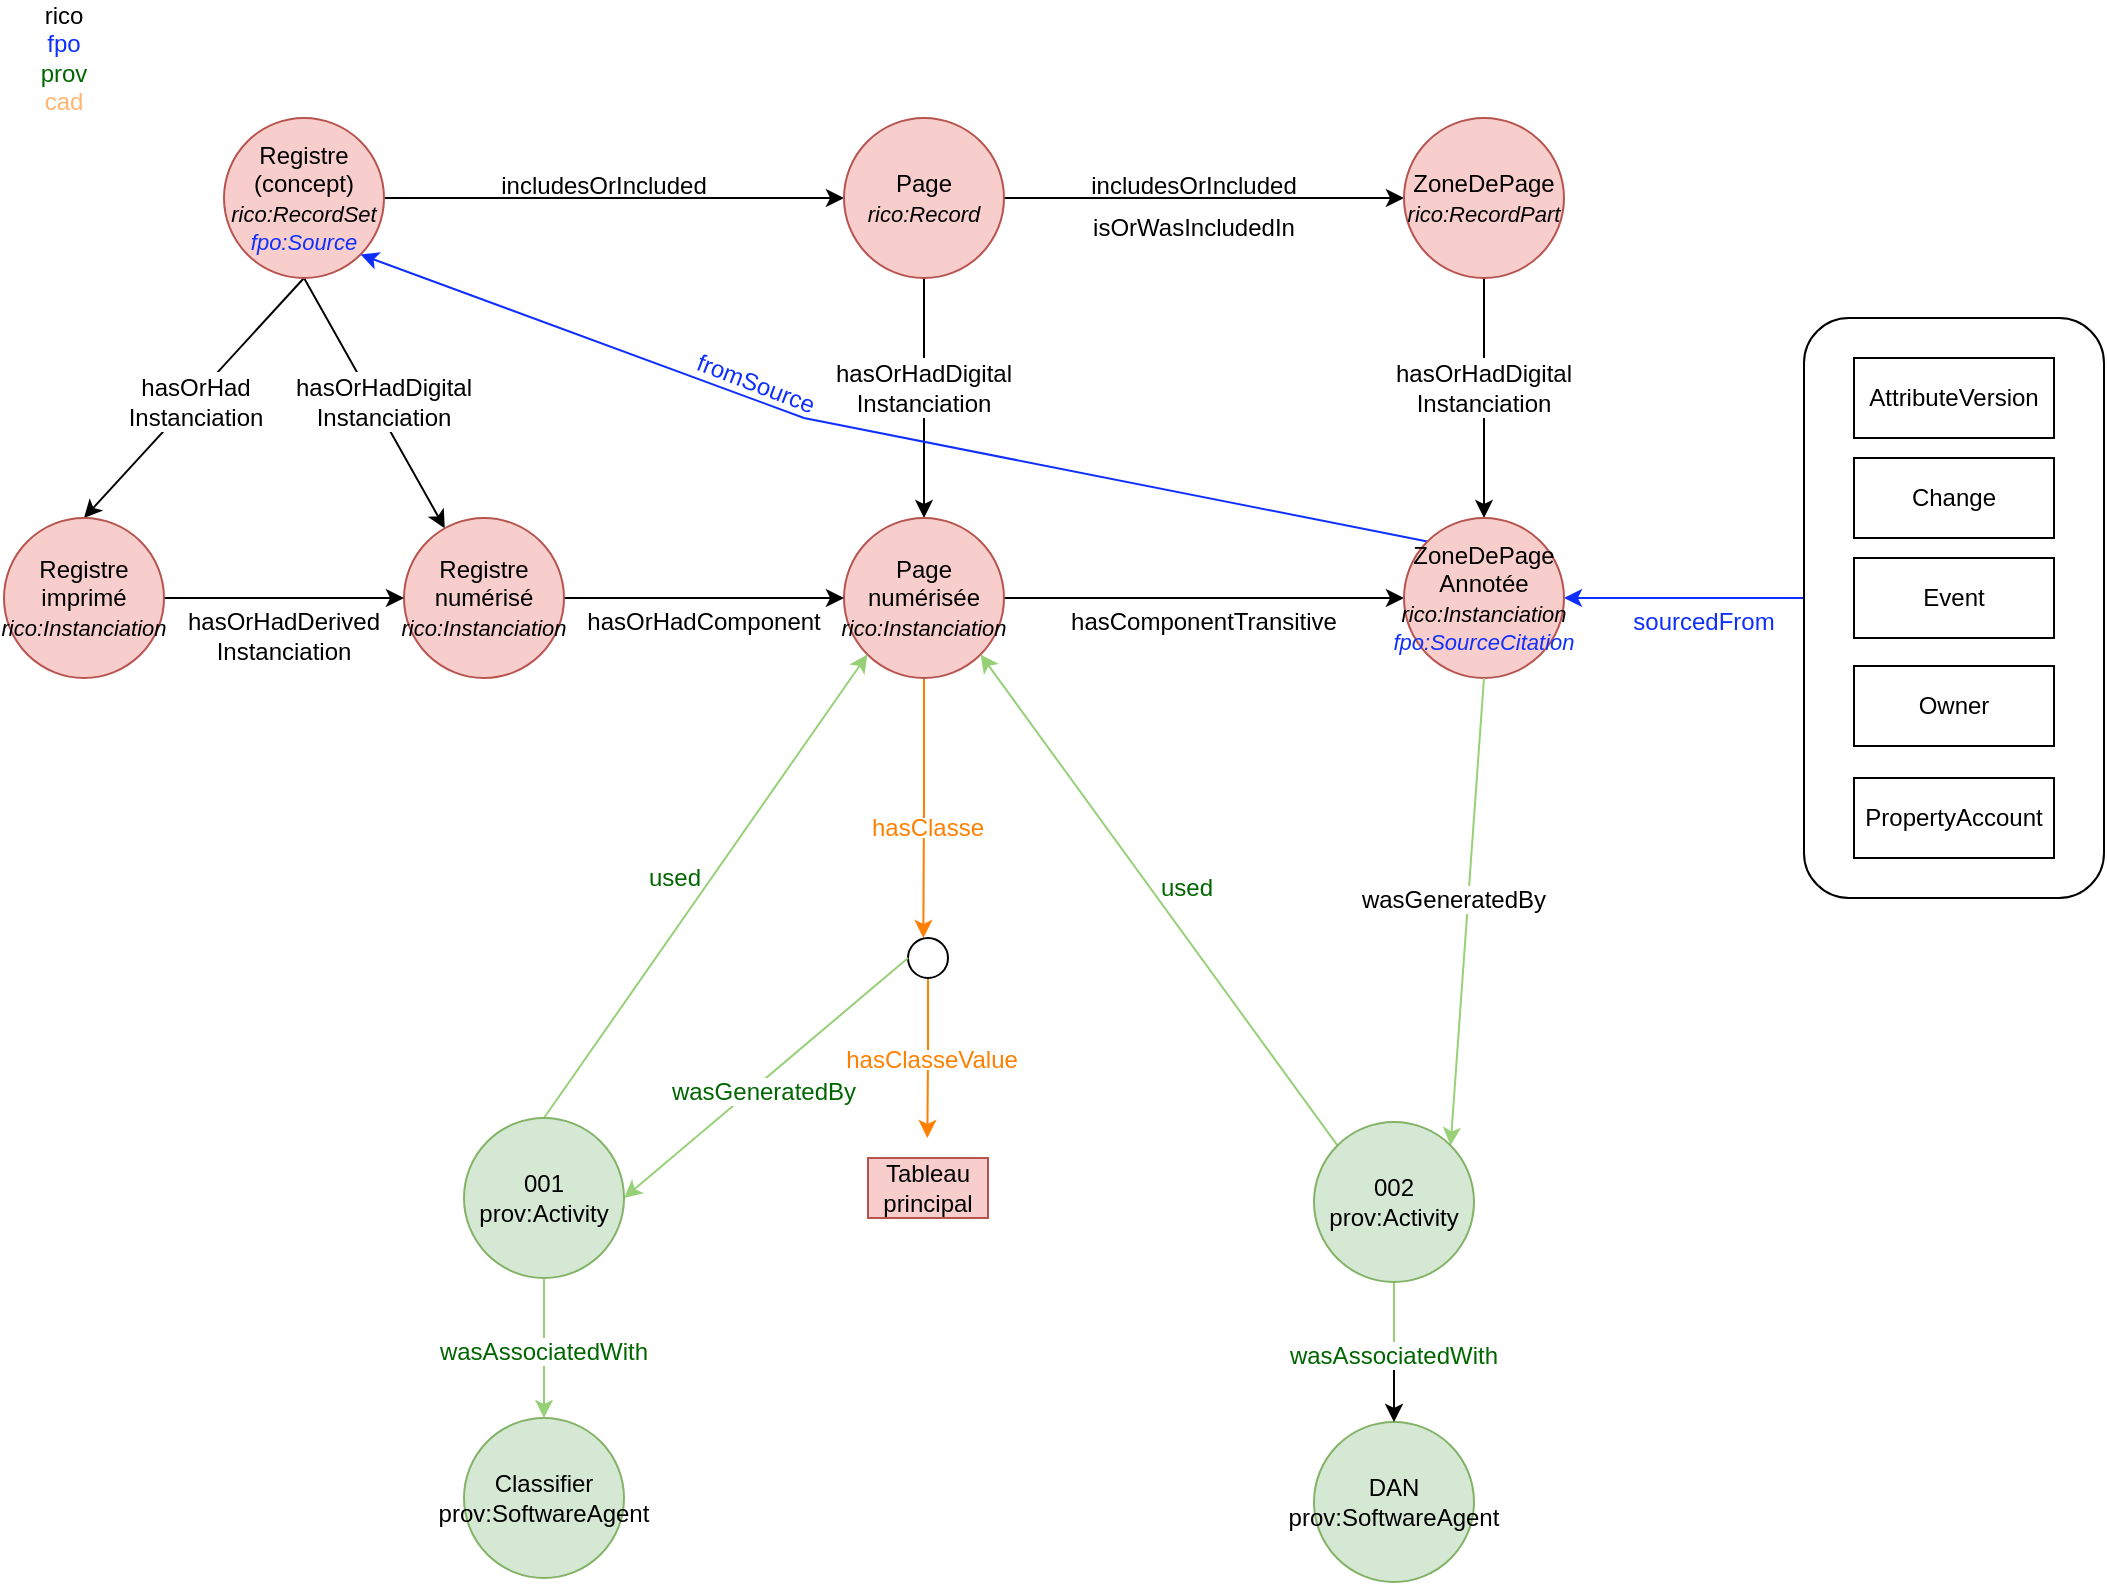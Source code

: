 <mxfile version="21.1.2" type="device">
  <diagram name="Sources" id="s2nmf4Mod1zDZZn8wUOS">
    <mxGraphModel dx="1434" dy="878" grid="1" gridSize="10" guides="1" tooltips="1" connect="1" arrows="1" fold="1" page="1" pageScale="1" pageWidth="1169" pageHeight="827" math="0" shadow="0">
      <root>
        <mxCell id="0" />
        <mxCell id="1" parent="0" />
        <mxCell id="Uy5Ihvl3MFVwlIPFFBro-9" style="rounded=0;orthogonalLoop=1;jettySize=auto;html=1;exitX=0.5;exitY=1;exitDx=0;exitDy=0;entryX=0.5;entryY=0;entryDx=0;entryDy=0;" parent="1" source="Uy5Ihvl3MFVwlIPFFBro-1" target="Uy5Ihvl3MFVwlIPFFBro-8" edge="1">
          <mxGeometry relative="1" as="geometry" />
        </mxCell>
        <mxCell id="Uy5Ihvl3MFVwlIPFFBro-10" style="rounded=0;orthogonalLoop=1;jettySize=auto;html=1;exitX=0.5;exitY=1;exitDx=0;exitDy=0;" parent="1" source="Uy5Ihvl3MFVwlIPFFBro-1" target="Uy5Ihvl3MFVwlIPFFBro-7" edge="1">
          <mxGeometry relative="1" as="geometry" />
        </mxCell>
        <mxCell id="Uy5Ihvl3MFVwlIPFFBro-12" style="edgeStyle=orthogonalEdgeStyle;rounded=0;orthogonalLoop=1;jettySize=auto;html=1;exitX=1;exitY=0.5;exitDx=0;exitDy=0;entryX=0;entryY=0.5;entryDx=0;entryDy=0;" parent="1" source="Uy5Ihvl3MFVwlIPFFBro-1" target="Uy5Ihvl3MFVwlIPFFBro-2" edge="1">
          <mxGeometry relative="1" as="geometry" />
        </mxCell>
        <mxCell id="Uy5Ihvl3MFVwlIPFFBro-1" value="Registre (concept)&lt;br&gt;&lt;font style=&quot;font-size: 11px;&quot;&gt;&lt;i&gt;rico:RecordSet&lt;/i&gt;&lt;br&gt;&lt;i&gt;&lt;font color=&quot;#0f2fff&quot;&gt;fpo:Source&lt;/font&gt;&lt;/i&gt;&lt;br&gt;&lt;/font&gt;" style="ellipse;whiteSpace=wrap;html=1;aspect=fixed;fillColor=#f8cecc;strokeColor=#b85450;" parent="1" vertex="1">
          <mxGeometry x="130" y="80" width="80" height="80" as="geometry" />
        </mxCell>
        <mxCell id="Uy5Ihvl3MFVwlIPFFBro-14" style="edgeStyle=orthogonalEdgeStyle;rounded=0;orthogonalLoop=1;jettySize=auto;html=1;exitX=1;exitY=0.5;exitDx=0;exitDy=0;entryX=0;entryY=0.5;entryDx=0;entryDy=0;" parent="1" source="Uy5Ihvl3MFVwlIPFFBro-2" target="Uy5Ihvl3MFVwlIPFFBro-3" edge="1">
          <mxGeometry relative="1" as="geometry" />
        </mxCell>
        <mxCell id="Uy5Ihvl3MFVwlIPFFBro-17" style="edgeStyle=orthogonalEdgeStyle;rounded=0;orthogonalLoop=1;jettySize=auto;html=1;exitX=0.5;exitY=1;exitDx=0;exitDy=0;entryX=0.5;entryY=0;entryDx=0;entryDy=0;" parent="1" source="Uy5Ihvl3MFVwlIPFFBro-2" target="Uy5Ihvl3MFVwlIPFFBro-4" edge="1">
          <mxGeometry relative="1" as="geometry" />
        </mxCell>
        <mxCell id="Uy5Ihvl3MFVwlIPFFBro-2" value="Page&lt;br&gt;&lt;i&gt;&lt;font style=&quot;font-size: 11px;&quot;&gt;rico:Record&lt;/font&gt;&lt;/i&gt;" style="ellipse;whiteSpace=wrap;html=1;aspect=fixed;fillColor=#f8cecc;strokeColor=#b85450;" parent="1" vertex="1">
          <mxGeometry x="440" y="80" width="80" height="80" as="geometry" />
        </mxCell>
        <mxCell id="Uy5Ihvl3MFVwlIPFFBro-16" style="edgeStyle=orthogonalEdgeStyle;rounded=0;orthogonalLoop=1;jettySize=auto;html=1;exitX=0.5;exitY=1;exitDx=0;exitDy=0;" parent="1" source="Uy5Ihvl3MFVwlIPFFBro-3" target="Uy5Ihvl3MFVwlIPFFBro-6" edge="1">
          <mxGeometry relative="1" as="geometry" />
        </mxCell>
        <mxCell id="Uy5Ihvl3MFVwlIPFFBro-3" value="ZoneDePage&lt;br&gt;&lt;i&gt;&lt;font style=&quot;font-size: 11px;&quot;&gt;rico:RecordPart&lt;/font&gt;&lt;/i&gt;" style="ellipse;whiteSpace=wrap;html=1;aspect=fixed;fillColor=#f8cecc;strokeColor=#b85450;" parent="1" vertex="1">
          <mxGeometry x="720" y="80" width="80" height="80" as="geometry" />
        </mxCell>
        <mxCell id="Uy5Ihvl3MFVwlIPFFBro-15" style="edgeStyle=orthogonalEdgeStyle;rounded=0;orthogonalLoop=1;jettySize=auto;html=1;exitX=1;exitY=0.5;exitDx=0;exitDy=0;entryX=0;entryY=0.5;entryDx=0;entryDy=0;" parent="1" source="Uy5Ihvl3MFVwlIPFFBro-4" target="Uy5Ihvl3MFVwlIPFFBro-6" edge="1">
          <mxGeometry relative="1" as="geometry">
            <mxPoint x="530" y="320" as="targetPoint" />
          </mxGeometry>
        </mxCell>
        <mxCell id="Uy5Ihvl3MFVwlIPFFBro-41" style="edgeStyle=orthogonalEdgeStyle;rounded=0;orthogonalLoop=1;jettySize=auto;html=1;exitX=0.5;exitY=1;exitDx=0;exitDy=0;strokeColor=#FF8000;" parent="1" source="Uy5Ihvl3MFVwlIPFFBro-4" edge="1">
          <mxGeometry relative="1" as="geometry">
            <mxPoint x="479.667" y="490" as="targetPoint" />
          </mxGeometry>
        </mxCell>
        <mxCell id="Uy5Ihvl3MFVwlIPFFBro-4" value="Page numérisée&lt;br&gt;&lt;i&gt;&lt;font style=&quot;font-size: 11px;&quot;&gt;rico:Instanciation&lt;/font&gt;&lt;/i&gt;" style="ellipse;whiteSpace=wrap;html=1;aspect=fixed;fillColor=#f8cecc;strokeColor=#b85450;" parent="1" vertex="1">
          <mxGeometry x="440" y="280" width="80" height="80" as="geometry" />
        </mxCell>
        <mxCell id="Uy5Ihvl3MFVwlIPFFBro-30" style="rounded=0;orthogonalLoop=1;jettySize=auto;html=1;exitX=0;exitY=0;exitDx=0;exitDy=0;entryX=1;entryY=1;entryDx=0;entryDy=0;strokeColor=#0F2FFF;" parent="1" source="Uy5Ihvl3MFVwlIPFFBro-6" target="Uy5Ihvl3MFVwlIPFFBro-1" edge="1">
          <mxGeometry relative="1" as="geometry">
            <Array as="points">
              <mxPoint x="420" y="230" />
            </Array>
          </mxGeometry>
        </mxCell>
        <mxCell id="Uy5Ihvl3MFVwlIPFFBro-33" style="edgeStyle=orthogonalEdgeStyle;rounded=0;orthogonalLoop=1;jettySize=auto;html=1;exitX=1;exitY=0.5;exitDx=0;exitDy=0;startArrow=classic;startFill=1;endArrow=none;endFill=0;strokeColor=#0F2FFF;" parent="1" source="Uy5Ihvl3MFVwlIPFFBro-6" edge="1">
          <mxGeometry relative="1" as="geometry">
            <mxPoint x="920" y="320" as="targetPoint" />
          </mxGeometry>
        </mxCell>
        <mxCell id="Uy5Ihvl3MFVwlIPFFBro-6" value="ZoneDePage&lt;br&gt;Annotée&lt;br&gt;&lt;i&gt;&lt;font style=&quot;font-size: 11px;&quot;&gt;rico:Instanciation&lt;br&gt;&lt;font color=&quot;#0f2fff&quot;&gt;fpo:SourceCitation&lt;/font&gt;&lt;br&gt;&lt;/font&gt;&lt;/i&gt;" style="ellipse;whiteSpace=wrap;html=1;aspect=fixed;fillColor=#f8cecc;strokeColor=#b85450;" parent="1" vertex="1">
          <mxGeometry x="720" y="280" width="80" height="80" as="geometry" />
        </mxCell>
        <mxCell id="Uy5Ihvl3MFVwlIPFFBro-13" style="edgeStyle=orthogonalEdgeStyle;rounded=0;orthogonalLoop=1;jettySize=auto;html=1;exitX=1;exitY=0.5;exitDx=0;exitDy=0;entryX=0;entryY=0.5;entryDx=0;entryDy=0;" parent="1" source="Uy5Ihvl3MFVwlIPFFBro-7" target="Uy5Ihvl3MFVwlIPFFBro-4" edge="1">
          <mxGeometry relative="1" as="geometry" />
        </mxCell>
        <mxCell id="Uy5Ihvl3MFVwlIPFFBro-7" value="Registre numérisé&lt;br&gt;&lt;i&gt;&lt;font style=&quot;font-size: 11px;&quot;&gt;rico:Instanciation&lt;/font&gt;&lt;/i&gt;" style="ellipse;whiteSpace=wrap;html=1;aspect=fixed;fillColor=#f8cecc;strokeColor=#b85450;" parent="1" vertex="1">
          <mxGeometry x="220" y="280" width="80" height="80" as="geometry" />
        </mxCell>
        <mxCell id="Uy5Ihvl3MFVwlIPFFBro-11" style="edgeStyle=orthogonalEdgeStyle;rounded=0;orthogonalLoop=1;jettySize=auto;html=1;exitX=1;exitY=0.5;exitDx=0;exitDy=0;entryX=0;entryY=0.5;entryDx=0;entryDy=0;" parent="1" source="Uy5Ihvl3MFVwlIPFFBro-8" target="Uy5Ihvl3MFVwlIPFFBro-7" edge="1">
          <mxGeometry relative="1" as="geometry" />
        </mxCell>
        <mxCell id="Uy5Ihvl3MFVwlIPFFBro-8" value="Registre imprimé&lt;br&gt;&lt;i&gt;&lt;font style=&quot;font-size: 11px;&quot;&gt;rico:Instanciation&lt;/font&gt;&lt;/i&gt;" style="ellipse;whiteSpace=wrap;html=1;aspect=fixed;fillColor=#f8cecc;strokeColor=#b85450;" parent="1" vertex="1">
          <mxGeometry x="20" y="280" width="80" height="80" as="geometry" />
        </mxCell>
        <mxCell id="Uy5Ihvl3MFVwlIPFFBro-18" value="includesOrIncluded" style="text;html=1;strokeColor=none;fillColor=none;align=center;verticalAlign=middle;whiteSpace=wrap;rounded=0;" parent="1" vertex="1">
          <mxGeometry x="290" y="99" width="60" height="30" as="geometry" />
        </mxCell>
        <mxCell id="Uy5Ihvl3MFVwlIPFFBro-19" value="includesOrIncluded" style="text;html=1;strokeColor=none;fillColor=none;align=center;verticalAlign=middle;whiteSpace=wrap;rounded=0;" parent="1" vertex="1">
          <mxGeometry x="585" y="99" width="60" height="30" as="geometry" />
        </mxCell>
        <mxCell id="Uy5Ihvl3MFVwlIPFFBro-20" value="hasOrHad&lt;br&gt;Instanciation" style="text;html=1;strokeColor=none;fillColor=default;align=center;verticalAlign=middle;whiteSpace=wrap;rounded=0;rotation=0;" parent="1" vertex="1">
          <mxGeometry x="86" y="207" width="60" height="30" as="geometry" />
        </mxCell>
        <mxCell id="Uy5Ihvl3MFVwlIPFFBro-23" value="hasOrHadDigital&lt;br&gt;Instanciation" style="text;html=1;strokeColor=none;fillColor=default;align=center;verticalAlign=middle;whiteSpace=wrap;rounded=0;rotation=0;" parent="1" vertex="1">
          <mxGeometry x="180" y="207" width="60" height="30" as="geometry" />
        </mxCell>
        <mxCell id="Uy5Ihvl3MFVwlIPFFBro-24" value="hasOrHadDigital&lt;br&gt;Instanciation" style="text;html=1;strokeColor=none;fillColor=default;align=center;verticalAlign=middle;whiteSpace=wrap;rounded=0;rotation=0;" parent="1" vertex="1">
          <mxGeometry x="450" y="200" width="60" height="30" as="geometry" />
        </mxCell>
        <mxCell id="Uy5Ihvl3MFVwlIPFFBro-25" value="hasOrHadDigital&lt;br&gt;Instanciation" style="text;html=1;strokeColor=none;fillColor=default;align=center;verticalAlign=middle;whiteSpace=wrap;rounded=0;rotation=0;" parent="1" vertex="1">
          <mxGeometry x="730" y="200" width="60" height="30" as="geometry" />
        </mxCell>
        <mxCell id="Uy5Ihvl3MFVwlIPFFBro-26" value="hasOrHadDerived&lt;br&gt;Instanciation" style="text;html=1;strokeColor=none;fillColor=default;align=center;verticalAlign=middle;whiteSpace=wrap;rounded=0;rotation=0;" parent="1" vertex="1">
          <mxGeometry x="130" y="324" width="60" height="30" as="geometry" />
        </mxCell>
        <mxCell id="Uy5Ihvl3MFVwlIPFFBro-27" value="hasOrHadComponent" style="text;html=1;strokeColor=none;fillColor=default;align=center;verticalAlign=middle;whiteSpace=wrap;rounded=0;rotation=0;" parent="1" vertex="1">
          <mxGeometry x="340" y="324" width="60" height="16" as="geometry" />
        </mxCell>
        <mxCell id="Uy5Ihvl3MFVwlIPFFBro-29" value="hasComponentTransitive" style="text;html=1;strokeColor=none;fillColor=default;align=center;verticalAlign=middle;whiteSpace=wrap;rounded=0;rotation=0;" parent="1" vertex="1">
          <mxGeometry x="590" y="324" width="60" height="16" as="geometry" />
        </mxCell>
        <mxCell id="Uy5Ihvl3MFVwlIPFFBro-31" value="fromSource" style="text;html=1;strokeColor=none;fillColor=none;align=center;verticalAlign=middle;whiteSpace=wrap;rounded=0;rotation=21;fontColor=#0F2FFF;" parent="1" vertex="1">
          <mxGeometry x="366" y="198" width="60" height="30" as="geometry" />
        </mxCell>
        <mxCell id="Uy5Ihvl3MFVwlIPFFBro-32" value="rico&lt;br&gt;&lt;font color=&quot;#0f2fff&quot;&gt;fpo&lt;br&gt;&lt;/font&gt;&lt;font color=&quot;#006600&quot;&gt;prov&lt;/font&gt;&lt;br&gt;&lt;font color=&quot;#ffb570&quot;&gt;cad&lt;/font&gt;" style="text;html=1;strokeColor=none;fillColor=none;align=center;verticalAlign=middle;whiteSpace=wrap;rounded=0;" parent="1" vertex="1">
          <mxGeometry x="20" y="30" width="60" height="40" as="geometry" />
        </mxCell>
        <mxCell id="Uy5Ihvl3MFVwlIPFFBro-34" value="sourcedFrom" style="text;html=1;strokeColor=none;fillColor=default;align=center;verticalAlign=middle;whiteSpace=wrap;rounded=0;rotation=0;fontColor=#0F2FFF;" parent="1" vertex="1">
          <mxGeometry x="840" y="324" width="60" height="16" as="geometry" />
        </mxCell>
        <mxCell id="Uy5Ihvl3MFVwlIPFFBro-35" value="" style="rounded=1;whiteSpace=wrap;html=1;" parent="1" vertex="1">
          <mxGeometry x="920" y="180" width="150" height="290" as="geometry" />
        </mxCell>
        <mxCell id="Uy5Ihvl3MFVwlIPFFBro-36" value="AttributeVersion" style="rounded=0;whiteSpace=wrap;html=1;" parent="1" vertex="1">
          <mxGeometry x="945" y="200" width="100" height="40" as="geometry" />
        </mxCell>
        <mxCell id="Uy5Ihvl3MFVwlIPFFBro-37" value="Owner" style="rounded=0;whiteSpace=wrap;html=1;" parent="1" vertex="1">
          <mxGeometry x="945" y="354" width="100" height="40" as="geometry" />
        </mxCell>
        <mxCell id="Uy5Ihvl3MFVwlIPFFBro-38" value="Change" style="rounded=0;whiteSpace=wrap;html=1;" parent="1" vertex="1">
          <mxGeometry x="945" y="250" width="100" height="40" as="geometry" />
        </mxCell>
        <mxCell id="Uy5Ihvl3MFVwlIPFFBro-39" value="PropertyAccount" style="rounded=0;whiteSpace=wrap;html=1;" parent="1" vertex="1">
          <mxGeometry x="945" y="410" width="100" height="40" as="geometry" />
        </mxCell>
        <mxCell id="Uy5Ihvl3MFVwlIPFFBro-40" value="Event" style="rounded=0;whiteSpace=wrap;html=1;" parent="1" vertex="1">
          <mxGeometry x="945" y="300" width="100" height="40" as="geometry" />
        </mxCell>
        <mxCell id="Uy5Ihvl3MFVwlIPFFBro-54" style="edgeStyle=orthogonalEdgeStyle;rounded=0;orthogonalLoop=1;jettySize=auto;html=1;exitX=0.5;exitY=1;exitDx=0;exitDy=0;strokeColor=#FF8000;" parent="1" source="Uy5Ihvl3MFVwlIPFFBro-48" edge="1">
          <mxGeometry relative="1" as="geometry">
            <mxPoint x="481.667" y="590" as="targetPoint" />
          </mxGeometry>
        </mxCell>
        <mxCell id="Uy5Ihvl3MFVwlIPFFBro-48" value="" style="ellipse;whiteSpace=wrap;html=1;aspect=fixed;" parent="1" vertex="1">
          <mxGeometry x="472" y="490" width="20" height="20" as="geometry" />
        </mxCell>
        <mxCell id="Uy5Ihvl3MFVwlIPFFBro-55" value="Tableau principal" style="text;html=1;strokeColor=#b85450;fillColor=#f8cecc;align=center;verticalAlign=middle;whiteSpace=wrap;rounded=0;" parent="1" vertex="1">
          <mxGeometry x="452" y="600" width="60" height="30" as="geometry" />
        </mxCell>
        <mxCell id="Uy5Ihvl3MFVwlIPFFBro-56" value="hasClasseValue" style="text;html=1;strokeColor=none;fillColor=default;align=center;verticalAlign=middle;whiteSpace=wrap;rounded=0;fontColor=#FF8000;" parent="1" vertex="1">
          <mxGeometry x="454" y="546" width="60" height="10" as="geometry" />
        </mxCell>
        <mxCell id="Uy5Ihvl3MFVwlIPFFBro-59" style="rounded=0;orthogonalLoop=1;jettySize=auto;html=1;exitX=1;exitY=0.5;exitDx=0;exitDy=0;entryX=0;entryY=0.5;entryDx=0;entryDy=0;startArrow=classic;startFill=1;endArrow=none;endFill=0;strokeColor=#97D077;" parent="1" source="Uy5Ihvl3MFVwlIPFFBro-57" target="Uy5Ihvl3MFVwlIPFFBro-48" edge="1">
          <mxGeometry relative="1" as="geometry" />
        </mxCell>
        <mxCell id="Uy5Ihvl3MFVwlIPFFBro-62" style="edgeStyle=orthogonalEdgeStyle;rounded=0;orthogonalLoop=1;jettySize=auto;html=1;exitX=0.5;exitY=1;exitDx=0;exitDy=0;entryX=0.5;entryY=0;entryDx=0;entryDy=0;strokeColor=#97D077;" parent="1" source="Uy5Ihvl3MFVwlIPFFBro-57" target="Uy5Ihvl3MFVwlIPFFBro-58" edge="1">
          <mxGeometry relative="1" as="geometry" />
        </mxCell>
        <mxCell id="Uy5Ihvl3MFVwlIPFFBro-64" style="rounded=0;orthogonalLoop=1;jettySize=auto;html=1;exitX=0.5;exitY=0;exitDx=0;exitDy=0;entryX=0;entryY=1;entryDx=0;entryDy=0;strokeColor=#97D077;" parent="1" source="Uy5Ihvl3MFVwlIPFFBro-57" target="Uy5Ihvl3MFVwlIPFFBro-4" edge="1">
          <mxGeometry relative="1" as="geometry" />
        </mxCell>
        <mxCell id="Uy5Ihvl3MFVwlIPFFBro-57" value="001&lt;br&gt;prov:Activity" style="ellipse;whiteSpace=wrap;html=1;aspect=fixed;fillColor=#d5e8d4;strokeColor=#82b366;" parent="1" vertex="1">
          <mxGeometry x="250" y="580" width="80" height="80" as="geometry" />
        </mxCell>
        <mxCell id="Uy5Ihvl3MFVwlIPFFBro-58" value="Classifier&lt;br&gt;prov:SoftwareAgent" style="ellipse;whiteSpace=wrap;html=1;aspect=fixed;fillColor=#d5e8d4;strokeColor=#82b366;" parent="1" vertex="1">
          <mxGeometry x="250" y="730" width="80" height="80" as="geometry" />
        </mxCell>
        <mxCell id="Uy5Ihvl3MFVwlIPFFBro-60" value="wasGeneratedBy" style="text;whiteSpace=wrap;html=1;fillColor=default;verticalAlign=middle;align=center;fontColor=#006600;" parent="1" vertex="1">
          <mxGeometry x="345" y="560" width="110" height="14" as="geometry" />
        </mxCell>
        <mxCell id="Uy5Ihvl3MFVwlIPFFBro-63" value="wasAssociatedWith" style="text;whiteSpace=wrap;html=1;fillColor=default;verticalAlign=middle;align=center;fontColor=#006600;" parent="1" vertex="1">
          <mxGeometry x="235" y="690" width="110" height="14" as="geometry" />
        </mxCell>
        <mxCell id="Uy5Ihvl3MFVwlIPFFBro-66" value="used" style="text;html=1;align=center;verticalAlign=middle;resizable=0;points=[];autosize=1;strokeColor=none;fillColor=none;fontColor=#006600;" parent="1" vertex="1">
          <mxGeometry x="330" y="445" width="50" height="30" as="geometry" />
        </mxCell>
        <mxCell id="Uy5Ihvl3MFVwlIPFFBro-67" value="hasClasse" style="text;html=1;strokeColor=none;fillColor=default;align=center;verticalAlign=middle;whiteSpace=wrap;rounded=0;fontColor=#FF8000;" parent="1" vertex="1">
          <mxGeometry x="452" y="430" width="60" height="10" as="geometry" />
        </mxCell>
        <mxCell id="Uy5Ihvl3MFVwlIPFFBro-76" style="rounded=0;orthogonalLoop=1;jettySize=auto;html=1;exitX=1;exitY=0;exitDx=0;exitDy=0;entryX=0.5;entryY=1;entryDx=0;entryDy=0;endArrow=none;endFill=0;startArrow=classic;startFill=1;strokeColor=#97D077;" parent="1" source="Uy5Ihvl3MFVwlIPFFBro-79" target="Uy5Ihvl3MFVwlIPFFBro-6" edge="1">
          <mxGeometry relative="1" as="geometry">
            <mxPoint x="847" y="500" as="targetPoint" />
          </mxGeometry>
        </mxCell>
        <mxCell id="Uy5Ihvl3MFVwlIPFFBro-77" style="edgeStyle=orthogonalEdgeStyle;rounded=0;orthogonalLoop=1;jettySize=auto;html=1;exitX=0.5;exitY=1;exitDx=0;exitDy=0;entryX=0.5;entryY=0;entryDx=0;entryDy=0;strokeColor=#97D077;" parent="1" source="Uy5Ihvl3MFVwlIPFFBro-79" target="Uy5Ihvl3MFVwlIPFFBro-80" edge="1">
          <mxGeometry relative="1" as="geometry" />
        </mxCell>
        <mxCell id="Uy5Ihvl3MFVwlIPFFBro-78" style="rounded=0;orthogonalLoop=1;jettySize=auto;html=1;exitX=0;exitY=0;exitDx=0;exitDy=0;entryX=1;entryY=1;entryDx=0;entryDy=0;strokeColor=#97D077;" parent="1" source="Uy5Ihvl3MFVwlIPFFBro-79" target="Uy5Ihvl3MFVwlIPFFBro-4" edge="1">
          <mxGeometry relative="1" as="geometry">
            <mxPoint x="827" y="348" as="targetPoint" />
          </mxGeometry>
        </mxCell>
        <mxCell id="Uy5Ihvl3MFVwlIPFFBro-79" value="002&lt;br&gt;prov:Activity" style="ellipse;whiteSpace=wrap;html=1;aspect=fixed;fillColor=#d5e8d4;strokeColor=#82b366;" parent="1" vertex="1">
          <mxGeometry x="675" y="582" width="80" height="80" as="geometry" />
        </mxCell>
        <mxCell id="Uy5Ihvl3MFVwlIPFFBro-80" value="DAN&lt;br&gt;prov:SoftwareAgent" style="ellipse;whiteSpace=wrap;html=1;aspect=fixed;fillColor=#d5e8d4;strokeColor=#82b366;" parent="1" vertex="1">
          <mxGeometry x="675" y="732" width="80" height="80" as="geometry" />
        </mxCell>
        <mxCell id="Uy5Ihvl3MFVwlIPFFBro-81" value="wasGeneratedBy" style="text;whiteSpace=wrap;html=1;fillColor=default;verticalAlign=middle;align=center;" parent="1" vertex="1">
          <mxGeometry x="690" y="464" width="110" height="14" as="geometry" />
        </mxCell>
        <mxCell id="w7gWsZS7gWZ1NZyi1F0S-1" value="" style="edgeStyle=orthogonalEdgeStyle;rounded=0;orthogonalLoop=1;jettySize=auto;html=1;" parent="1" source="Uy5Ihvl3MFVwlIPFFBro-82" target="Uy5Ihvl3MFVwlIPFFBro-80" edge="1">
          <mxGeometry relative="1" as="geometry" />
        </mxCell>
        <mxCell id="Uy5Ihvl3MFVwlIPFFBro-82" value="wasAssociatedWith" style="text;whiteSpace=wrap;html=1;fillColor=default;verticalAlign=middle;align=center;fontColor=#006600;" parent="1" vertex="1">
          <mxGeometry x="660" y="692" width="110" height="14" as="geometry" />
        </mxCell>
        <mxCell id="Uy5Ihvl3MFVwlIPFFBro-83" value="used" style="text;html=1;align=center;verticalAlign=middle;resizable=0;points=[];autosize=1;strokeColor=none;fillColor=none;fontColor=#006600;" parent="1" vertex="1">
          <mxGeometry x="586" y="450" width="50" height="30" as="geometry" />
        </mxCell>
        <mxCell id="3" value="isOrWasIncludedIn" style="text;html=1;strokeColor=none;fillColor=none;align=center;verticalAlign=middle;whiteSpace=wrap;rounded=0;" parent="1" vertex="1">
          <mxGeometry x="585" y="120" width="60" height="30" as="geometry" />
        </mxCell>
      </root>
    </mxGraphModel>
  </diagram>
</mxfile>
